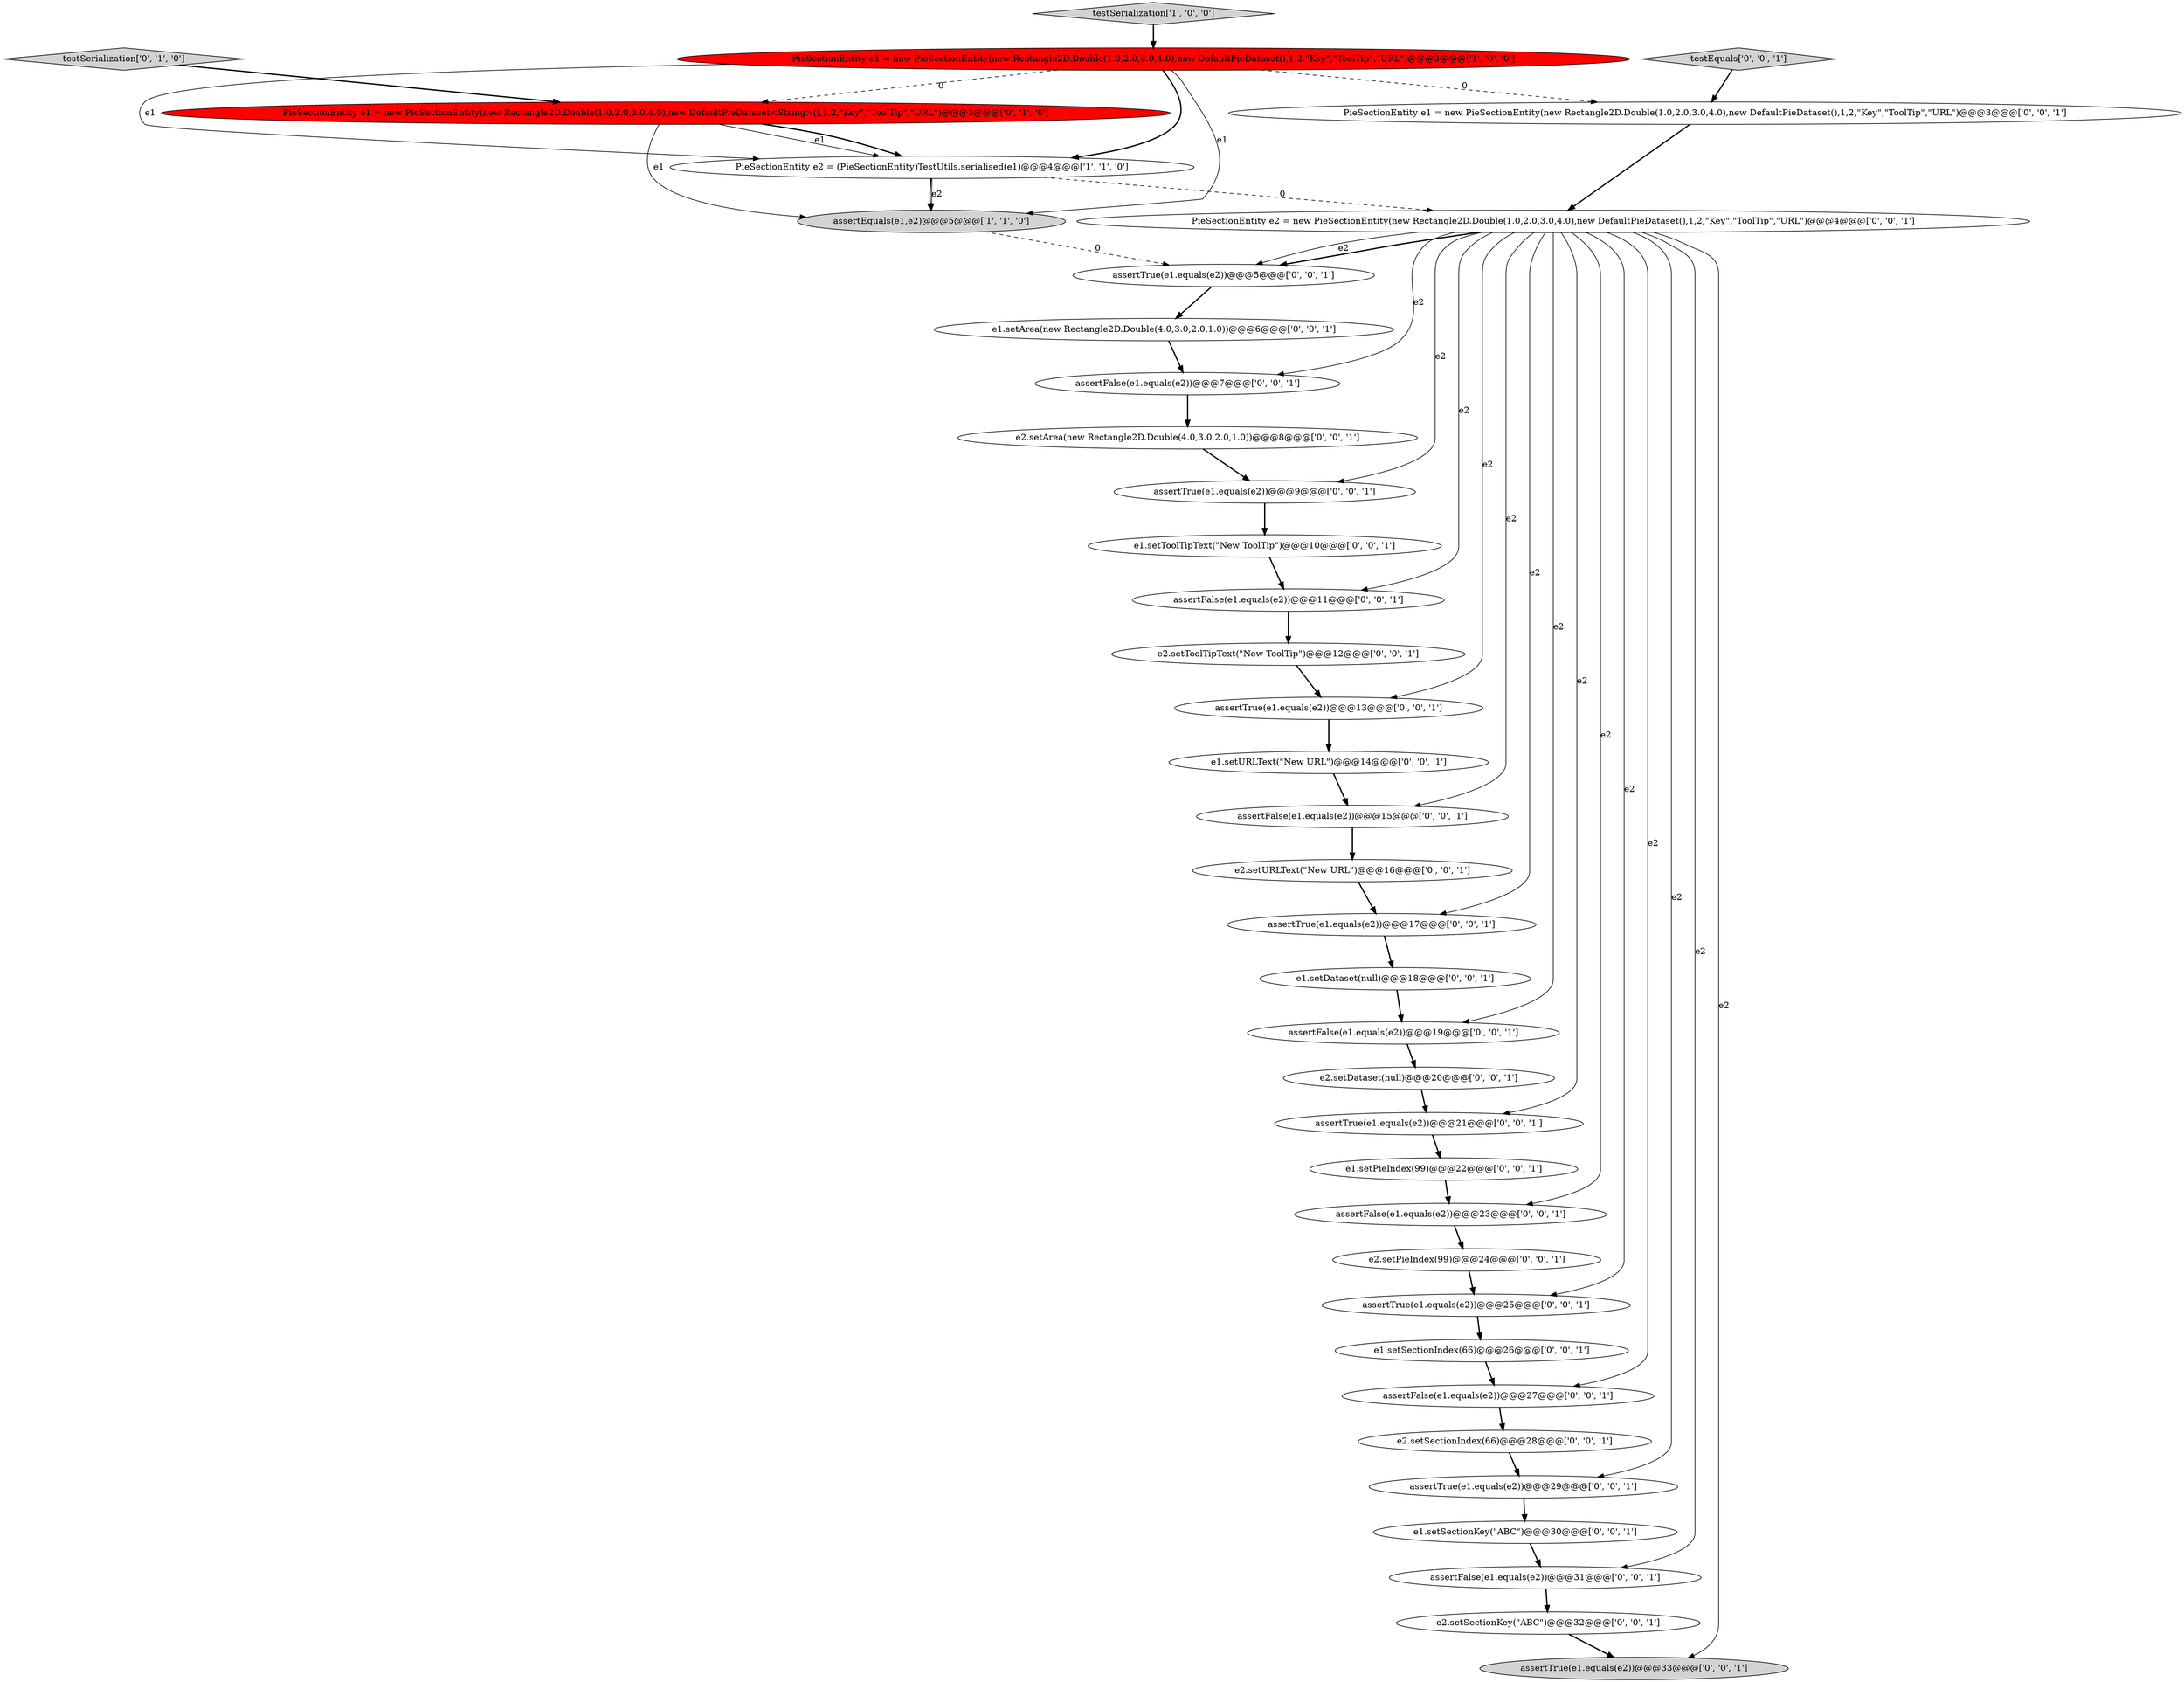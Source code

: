 digraph {
1 [style = filled, label = "testSerialization['1', '0', '0']", fillcolor = lightgray, shape = diamond image = "AAA0AAABBB1BBB"];
20 [style = filled, label = "assertTrue(e1.equals(e2))@@@25@@@['0', '0', '1']", fillcolor = white, shape = ellipse image = "AAA0AAABBB3BBB"];
36 [style = filled, label = "PieSectionEntity e2 = new PieSectionEntity(new Rectangle2D.Double(1.0,2.0,3.0,4.0),new DefaultPieDataset(),1,2,\"Key\",\"ToolTip\",\"URL\")@@@4@@@['0', '0', '1']", fillcolor = white, shape = ellipse image = "AAA0AAABBB3BBB"];
29 [style = filled, label = "testEquals['0', '0', '1']", fillcolor = lightgray, shape = diamond image = "AAA0AAABBB3BBB"];
5 [style = filled, label = "testSerialization['0', '1', '0']", fillcolor = lightgray, shape = diamond image = "AAA0AAABBB2BBB"];
9 [style = filled, label = "assertFalse(e1.equals(e2))@@@23@@@['0', '0', '1']", fillcolor = white, shape = ellipse image = "AAA0AAABBB3BBB"];
8 [style = filled, label = "e2.setSectionIndex(66)@@@28@@@['0', '0', '1']", fillcolor = white, shape = ellipse image = "AAA0AAABBB3BBB"];
11 [style = filled, label = "assertTrue(e1.equals(e2))@@@17@@@['0', '0', '1']", fillcolor = white, shape = ellipse image = "AAA0AAABBB3BBB"];
37 [style = filled, label = "assertFalse(e1.equals(e2))@@@31@@@['0', '0', '1']", fillcolor = white, shape = ellipse image = "AAA0AAABBB3BBB"];
25 [style = filled, label = "assertTrue(e1.equals(e2))@@@33@@@['0', '0', '1']", fillcolor = lightgray, shape = ellipse image = "AAA0AAABBB3BBB"];
0 [style = filled, label = "PieSectionEntity e2 = (PieSectionEntity)TestUtils.serialised(e1)@@@4@@@['1', '1', '0']", fillcolor = white, shape = ellipse image = "AAA0AAABBB1BBB"];
7 [style = filled, label = "e2.setPieIndex(99)@@@24@@@['0', '0', '1']", fillcolor = white, shape = ellipse image = "AAA0AAABBB3BBB"];
30 [style = filled, label = "assertTrue(e1.equals(e2))@@@9@@@['0', '0', '1']", fillcolor = white, shape = ellipse image = "AAA0AAABBB3BBB"];
32 [style = filled, label = "assertFalse(e1.equals(e2))@@@7@@@['0', '0', '1']", fillcolor = white, shape = ellipse image = "AAA0AAABBB3BBB"];
15 [style = filled, label = "assertFalse(e1.equals(e2))@@@19@@@['0', '0', '1']", fillcolor = white, shape = ellipse image = "AAA0AAABBB3BBB"];
2 [style = filled, label = "assertEquals(e1,e2)@@@5@@@['1', '1', '0']", fillcolor = lightgray, shape = ellipse image = "AAA0AAABBB1BBB"];
21 [style = filled, label = "assertTrue(e1.equals(e2))@@@21@@@['0', '0', '1']", fillcolor = white, shape = ellipse image = "AAA0AAABBB3BBB"];
31 [style = filled, label = "e2.setToolTipText(\"New ToolTip\")@@@12@@@['0', '0', '1']", fillcolor = white, shape = ellipse image = "AAA0AAABBB3BBB"];
22 [style = filled, label = "e2.setArea(new Rectangle2D.Double(4.0,3.0,2.0,1.0))@@@8@@@['0', '0', '1']", fillcolor = white, shape = ellipse image = "AAA0AAABBB3BBB"];
18 [style = filled, label = "e1.setArea(new Rectangle2D.Double(4.0,3.0,2.0,1.0))@@@6@@@['0', '0', '1']", fillcolor = white, shape = ellipse image = "AAA0AAABBB3BBB"];
10 [style = filled, label = "assertTrue(e1.equals(e2))@@@13@@@['0', '0', '1']", fillcolor = white, shape = ellipse image = "AAA0AAABBB3BBB"];
16 [style = filled, label = "e2.setURLText(\"New URL\")@@@16@@@['0', '0', '1']", fillcolor = white, shape = ellipse image = "AAA0AAABBB3BBB"];
24 [style = filled, label = "e2.setDataset(null)@@@20@@@['0', '0', '1']", fillcolor = white, shape = ellipse image = "AAA0AAABBB3BBB"];
4 [style = filled, label = "PieSectionEntity e1 = new PieSectionEntity(new Rectangle2D.Double(1.0,2.0,3.0,4.0),new DefaultPieDataset<String>(),1,2,\"Key\",\"ToolTip\",\"URL\")@@@3@@@['0', '1', '0']", fillcolor = red, shape = ellipse image = "AAA1AAABBB2BBB"];
35 [style = filled, label = "e1.setToolTipText(\"New ToolTip\")@@@10@@@['0', '0', '1']", fillcolor = white, shape = ellipse image = "AAA0AAABBB3BBB"];
14 [style = filled, label = "e1.setSectionIndex(66)@@@26@@@['0', '0', '1']", fillcolor = white, shape = ellipse image = "AAA0AAABBB3BBB"];
19 [style = filled, label = "assertTrue(e1.equals(e2))@@@29@@@['0', '0', '1']", fillcolor = white, shape = ellipse image = "AAA0AAABBB3BBB"];
23 [style = filled, label = "assertFalse(e1.equals(e2))@@@15@@@['0', '0', '1']", fillcolor = white, shape = ellipse image = "AAA0AAABBB3BBB"];
27 [style = filled, label = "assertTrue(e1.equals(e2))@@@5@@@['0', '0', '1']", fillcolor = white, shape = ellipse image = "AAA0AAABBB3BBB"];
13 [style = filled, label = "assertFalse(e1.equals(e2))@@@11@@@['0', '0', '1']", fillcolor = white, shape = ellipse image = "AAA0AAABBB3BBB"];
28 [style = filled, label = "e2.setSectionKey(\"ABC\")@@@32@@@['0', '0', '1']", fillcolor = white, shape = ellipse image = "AAA0AAABBB3BBB"];
12 [style = filled, label = "e1.setSectionKey(\"ABC\")@@@30@@@['0', '0', '1']", fillcolor = white, shape = ellipse image = "AAA0AAABBB3BBB"];
17 [style = filled, label = "assertFalse(e1.equals(e2))@@@27@@@['0', '0', '1']", fillcolor = white, shape = ellipse image = "AAA0AAABBB3BBB"];
33 [style = filled, label = "e1.setURLText(\"New URL\")@@@14@@@['0', '0', '1']", fillcolor = white, shape = ellipse image = "AAA0AAABBB3BBB"];
3 [style = filled, label = "PieSectionEntity e1 = new PieSectionEntity(new Rectangle2D.Double(1.0,2.0,3.0,4.0),new DefaultPieDataset(),1,2,\"Key\",\"ToolTip\",\"URL\")@@@3@@@['1', '0', '0']", fillcolor = red, shape = ellipse image = "AAA1AAABBB1BBB"];
6 [style = filled, label = "e1.setPieIndex(99)@@@22@@@['0', '0', '1']", fillcolor = white, shape = ellipse image = "AAA0AAABBB3BBB"];
26 [style = filled, label = "e1.setDataset(null)@@@18@@@['0', '0', '1']", fillcolor = white, shape = ellipse image = "AAA0AAABBB3BBB"];
34 [style = filled, label = "PieSectionEntity e1 = new PieSectionEntity(new Rectangle2D.Double(1.0,2.0,3.0,4.0),new DefaultPieDataset(),1,2,\"Key\",\"ToolTip\",\"URL\")@@@3@@@['0', '0', '1']", fillcolor = white, shape = ellipse image = "AAA0AAABBB3BBB"];
17->8 [style = bold, label=""];
27->18 [style = bold, label=""];
32->22 [style = bold, label=""];
23->16 [style = bold, label=""];
16->11 [style = bold, label=""];
4->0 [style = solid, label="e1"];
37->28 [style = bold, label=""];
21->6 [style = bold, label=""];
19->12 [style = bold, label=""];
8->19 [style = bold, label=""];
0->2 [style = bold, label=""];
36->27 [style = solid, label="e2"];
36->37 [style = solid, label="e2"];
1->3 [style = bold, label=""];
2->27 [style = dashed, label="0"];
36->30 [style = solid, label="e2"];
36->15 [style = solid, label="e2"];
14->17 [style = bold, label=""];
20->14 [style = bold, label=""];
36->11 [style = solid, label="e2"];
7->20 [style = bold, label=""];
29->34 [style = bold, label=""];
9->7 [style = bold, label=""];
3->4 [style = dashed, label="0"];
22->30 [style = bold, label=""];
12->37 [style = bold, label=""];
3->0 [style = bold, label=""];
4->0 [style = bold, label=""];
33->23 [style = bold, label=""];
3->2 [style = solid, label="e1"];
4->2 [style = solid, label="e1"];
36->10 [style = solid, label="e2"];
3->34 [style = dashed, label="0"];
30->35 [style = bold, label=""];
36->27 [style = bold, label=""];
24->21 [style = bold, label=""];
3->0 [style = solid, label="e1"];
36->20 [style = solid, label="e2"];
31->10 [style = bold, label=""];
36->19 [style = solid, label="e2"];
36->13 [style = solid, label="e2"];
15->24 [style = bold, label=""];
36->21 [style = solid, label="e2"];
5->4 [style = bold, label=""];
36->23 [style = solid, label="e2"];
0->2 [style = solid, label="e2"];
34->36 [style = bold, label=""];
26->15 [style = bold, label=""];
18->32 [style = bold, label=""];
36->32 [style = solid, label="e2"];
28->25 [style = bold, label=""];
36->17 [style = solid, label="e2"];
10->33 [style = bold, label=""];
13->31 [style = bold, label=""];
6->9 [style = bold, label=""];
0->36 [style = dashed, label="0"];
36->25 [style = solid, label="e2"];
35->13 [style = bold, label=""];
36->9 [style = solid, label="e2"];
11->26 [style = bold, label=""];
}
